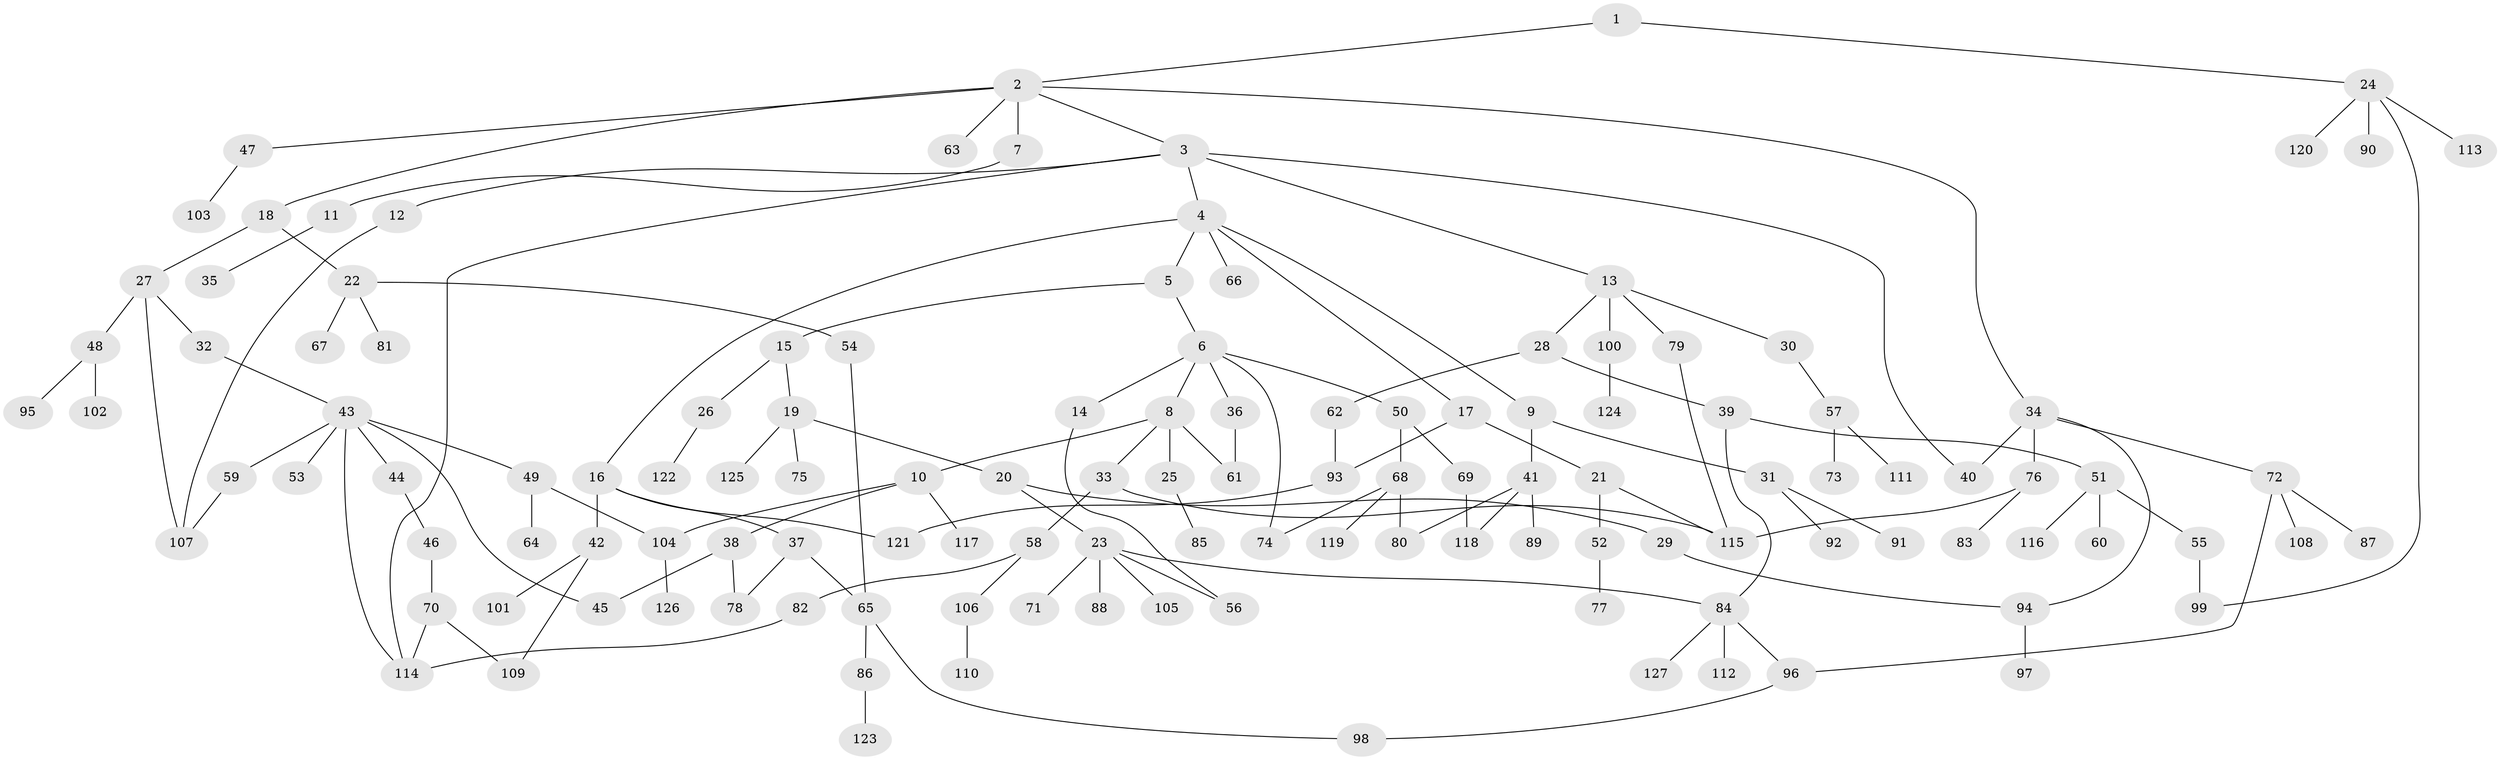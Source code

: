 // coarse degree distribution, {2: 0.38461538461538464, 4: 0.10256410256410256, 8: 0.02564102564102564, 5: 0.1794871794871795, 3: 0.15384615384615385, 1: 0.1282051282051282, 6: 0.02564102564102564}
// Generated by graph-tools (version 1.1) at 2025/48/03/04/25 22:48:43]
// undirected, 127 vertices, 152 edges
graph export_dot {
  node [color=gray90,style=filled];
  1;
  2;
  3;
  4;
  5;
  6;
  7;
  8;
  9;
  10;
  11;
  12;
  13;
  14;
  15;
  16;
  17;
  18;
  19;
  20;
  21;
  22;
  23;
  24;
  25;
  26;
  27;
  28;
  29;
  30;
  31;
  32;
  33;
  34;
  35;
  36;
  37;
  38;
  39;
  40;
  41;
  42;
  43;
  44;
  45;
  46;
  47;
  48;
  49;
  50;
  51;
  52;
  53;
  54;
  55;
  56;
  57;
  58;
  59;
  60;
  61;
  62;
  63;
  64;
  65;
  66;
  67;
  68;
  69;
  70;
  71;
  72;
  73;
  74;
  75;
  76;
  77;
  78;
  79;
  80;
  81;
  82;
  83;
  84;
  85;
  86;
  87;
  88;
  89;
  90;
  91;
  92;
  93;
  94;
  95;
  96;
  97;
  98;
  99;
  100;
  101;
  102;
  103;
  104;
  105;
  106;
  107;
  108;
  109;
  110;
  111;
  112;
  113;
  114;
  115;
  116;
  117;
  118;
  119;
  120;
  121;
  122;
  123;
  124;
  125;
  126;
  127;
  1 -- 2;
  1 -- 24;
  2 -- 3;
  2 -- 7;
  2 -- 18;
  2 -- 34;
  2 -- 47;
  2 -- 63;
  3 -- 4;
  3 -- 12;
  3 -- 13;
  3 -- 114;
  3 -- 40;
  4 -- 5;
  4 -- 9;
  4 -- 16;
  4 -- 17;
  4 -- 66;
  5 -- 6;
  5 -- 15;
  6 -- 8;
  6 -- 14;
  6 -- 36;
  6 -- 50;
  6 -- 74;
  7 -- 11;
  8 -- 10;
  8 -- 25;
  8 -- 33;
  8 -- 61;
  9 -- 31;
  9 -- 41;
  10 -- 38;
  10 -- 104;
  10 -- 117;
  11 -- 35;
  12 -- 107;
  13 -- 28;
  13 -- 30;
  13 -- 79;
  13 -- 100;
  14 -- 56;
  15 -- 19;
  15 -- 26;
  16 -- 37;
  16 -- 42;
  16 -- 121;
  17 -- 21;
  17 -- 93;
  18 -- 22;
  18 -- 27;
  19 -- 20;
  19 -- 75;
  19 -- 125;
  20 -- 23;
  20 -- 29;
  21 -- 52;
  21 -- 115;
  22 -- 54;
  22 -- 67;
  22 -- 81;
  23 -- 56;
  23 -- 71;
  23 -- 88;
  23 -- 105;
  23 -- 84;
  24 -- 90;
  24 -- 99;
  24 -- 113;
  24 -- 120;
  25 -- 85;
  26 -- 122;
  27 -- 32;
  27 -- 48;
  27 -- 107;
  28 -- 39;
  28 -- 62;
  29 -- 94;
  30 -- 57;
  31 -- 91;
  31 -- 92;
  32 -- 43;
  33 -- 58;
  33 -- 115;
  34 -- 40;
  34 -- 72;
  34 -- 76;
  34 -- 94;
  36 -- 61;
  37 -- 78;
  37 -- 65;
  38 -- 45;
  38 -- 78;
  39 -- 51;
  39 -- 84;
  41 -- 80;
  41 -- 89;
  41 -- 118;
  42 -- 101;
  42 -- 109;
  43 -- 44;
  43 -- 49;
  43 -- 53;
  43 -- 59;
  43 -- 114;
  43 -- 45;
  44 -- 46;
  46 -- 70;
  47 -- 103;
  48 -- 95;
  48 -- 102;
  49 -- 64;
  49 -- 104;
  50 -- 68;
  50 -- 69;
  51 -- 55;
  51 -- 60;
  51 -- 116;
  52 -- 77;
  54 -- 65;
  55 -- 99;
  57 -- 73;
  57 -- 111;
  58 -- 82;
  58 -- 106;
  59 -- 107;
  62 -- 93;
  65 -- 86;
  65 -- 98;
  68 -- 74;
  68 -- 119;
  68 -- 80;
  69 -- 118;
  70 -- 114;
  70 -- 109;
  72 -- 87;
  72 -- 108;
  72 -- 96;
  76 -- 83;
  76 -- 115;
  79 -- 115;
  82 -- 114;
  84 -- 96;
  84 -- 112;
  84 -- 127;
  86 -- 123;
  93 -- 121;
  94 -- 97;
  96 -- 98;
  100 -- 124;
  104 -- 126;
  106 -- 110;
}
